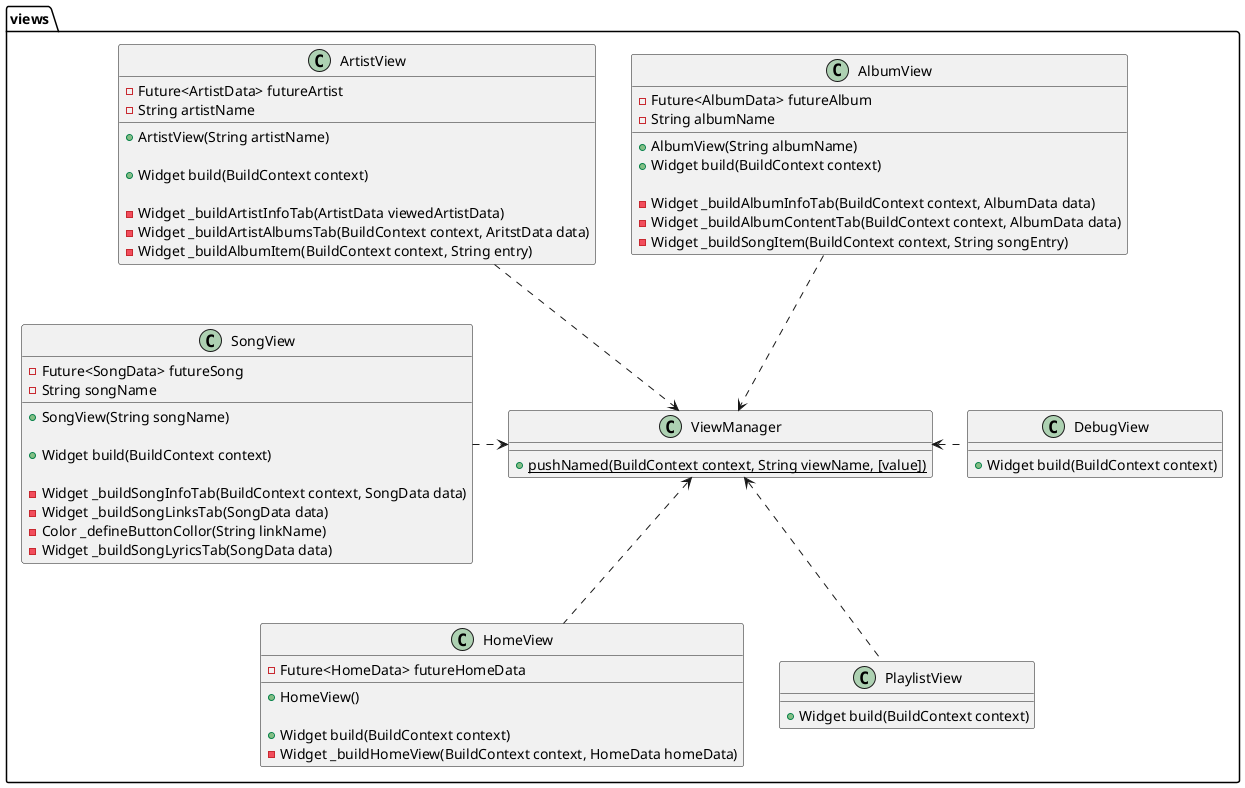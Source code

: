 @startuml baustein_app_views

package views{

  class SongView{
    -Future<SongData> futureSong
    -String songName

    +SongView(String songName)

    +Widget build(BuildContext context)

    -Widget _buildSongInfoTab(BuildContext context, SongData data)
    -Widget _buildSongLinksTab(SongData data)
    -Color _defineButtonCollor(String linkName)
    -Widget _buildSongLyricsTab(SongData data)
  }

  class AlbumView{
    -Future<AlbumData> futureAlbum
    -String albumName

    +AlbumView(String albumName)
    +Widget build(BuildContext context)

    -Widget _buildAlbumInfoTab(BuildContext context, AlbumData data)
    -Widget _buildAlbumContentTab(BuildContext context, AlbumData data)
    -Widget _buildSongItem(BuildContext context, String songEntry)
  }

  class ArtistView{
    -Future<ArtistData> futureArtist
    -String artistName

    +ArtistView(String artistName)

    +Widget build(BuildContext context)

    -Widget _buildArtistInfoTab(ArtistData viewedArtistData)
    -Widget _buildArtistAlbumsTab(BuildContext context, AritstData data)
    -Widget _buildAlbumItem(BuildContext context, String entry)
  }

  class HomeView{
    -Future<HomeData> futureHomeData

    +HomeView()

    +Widget build(BuildContext context)
    -Widget _buildHomeView(BuildContext context, HomeData homeData)
  }

  class PlaylistView{
    +Widget build(BuildContext context)
  }

  class ViewManager{
    {static}+pushNamed(BuildContext context, String viewName, [value])
  }

  class DebugView{
    +Widget build(BuildContext context)
  }

  SongView .right.> ViewManager
  AlbumView .down.> ViewManager
  ArtistView .down.> ViewManager
  HomeView .up.> ViewManager
  PlaylistView .up.> ViewManager
  DebugView .left.> ViewManager
}

@enduml
